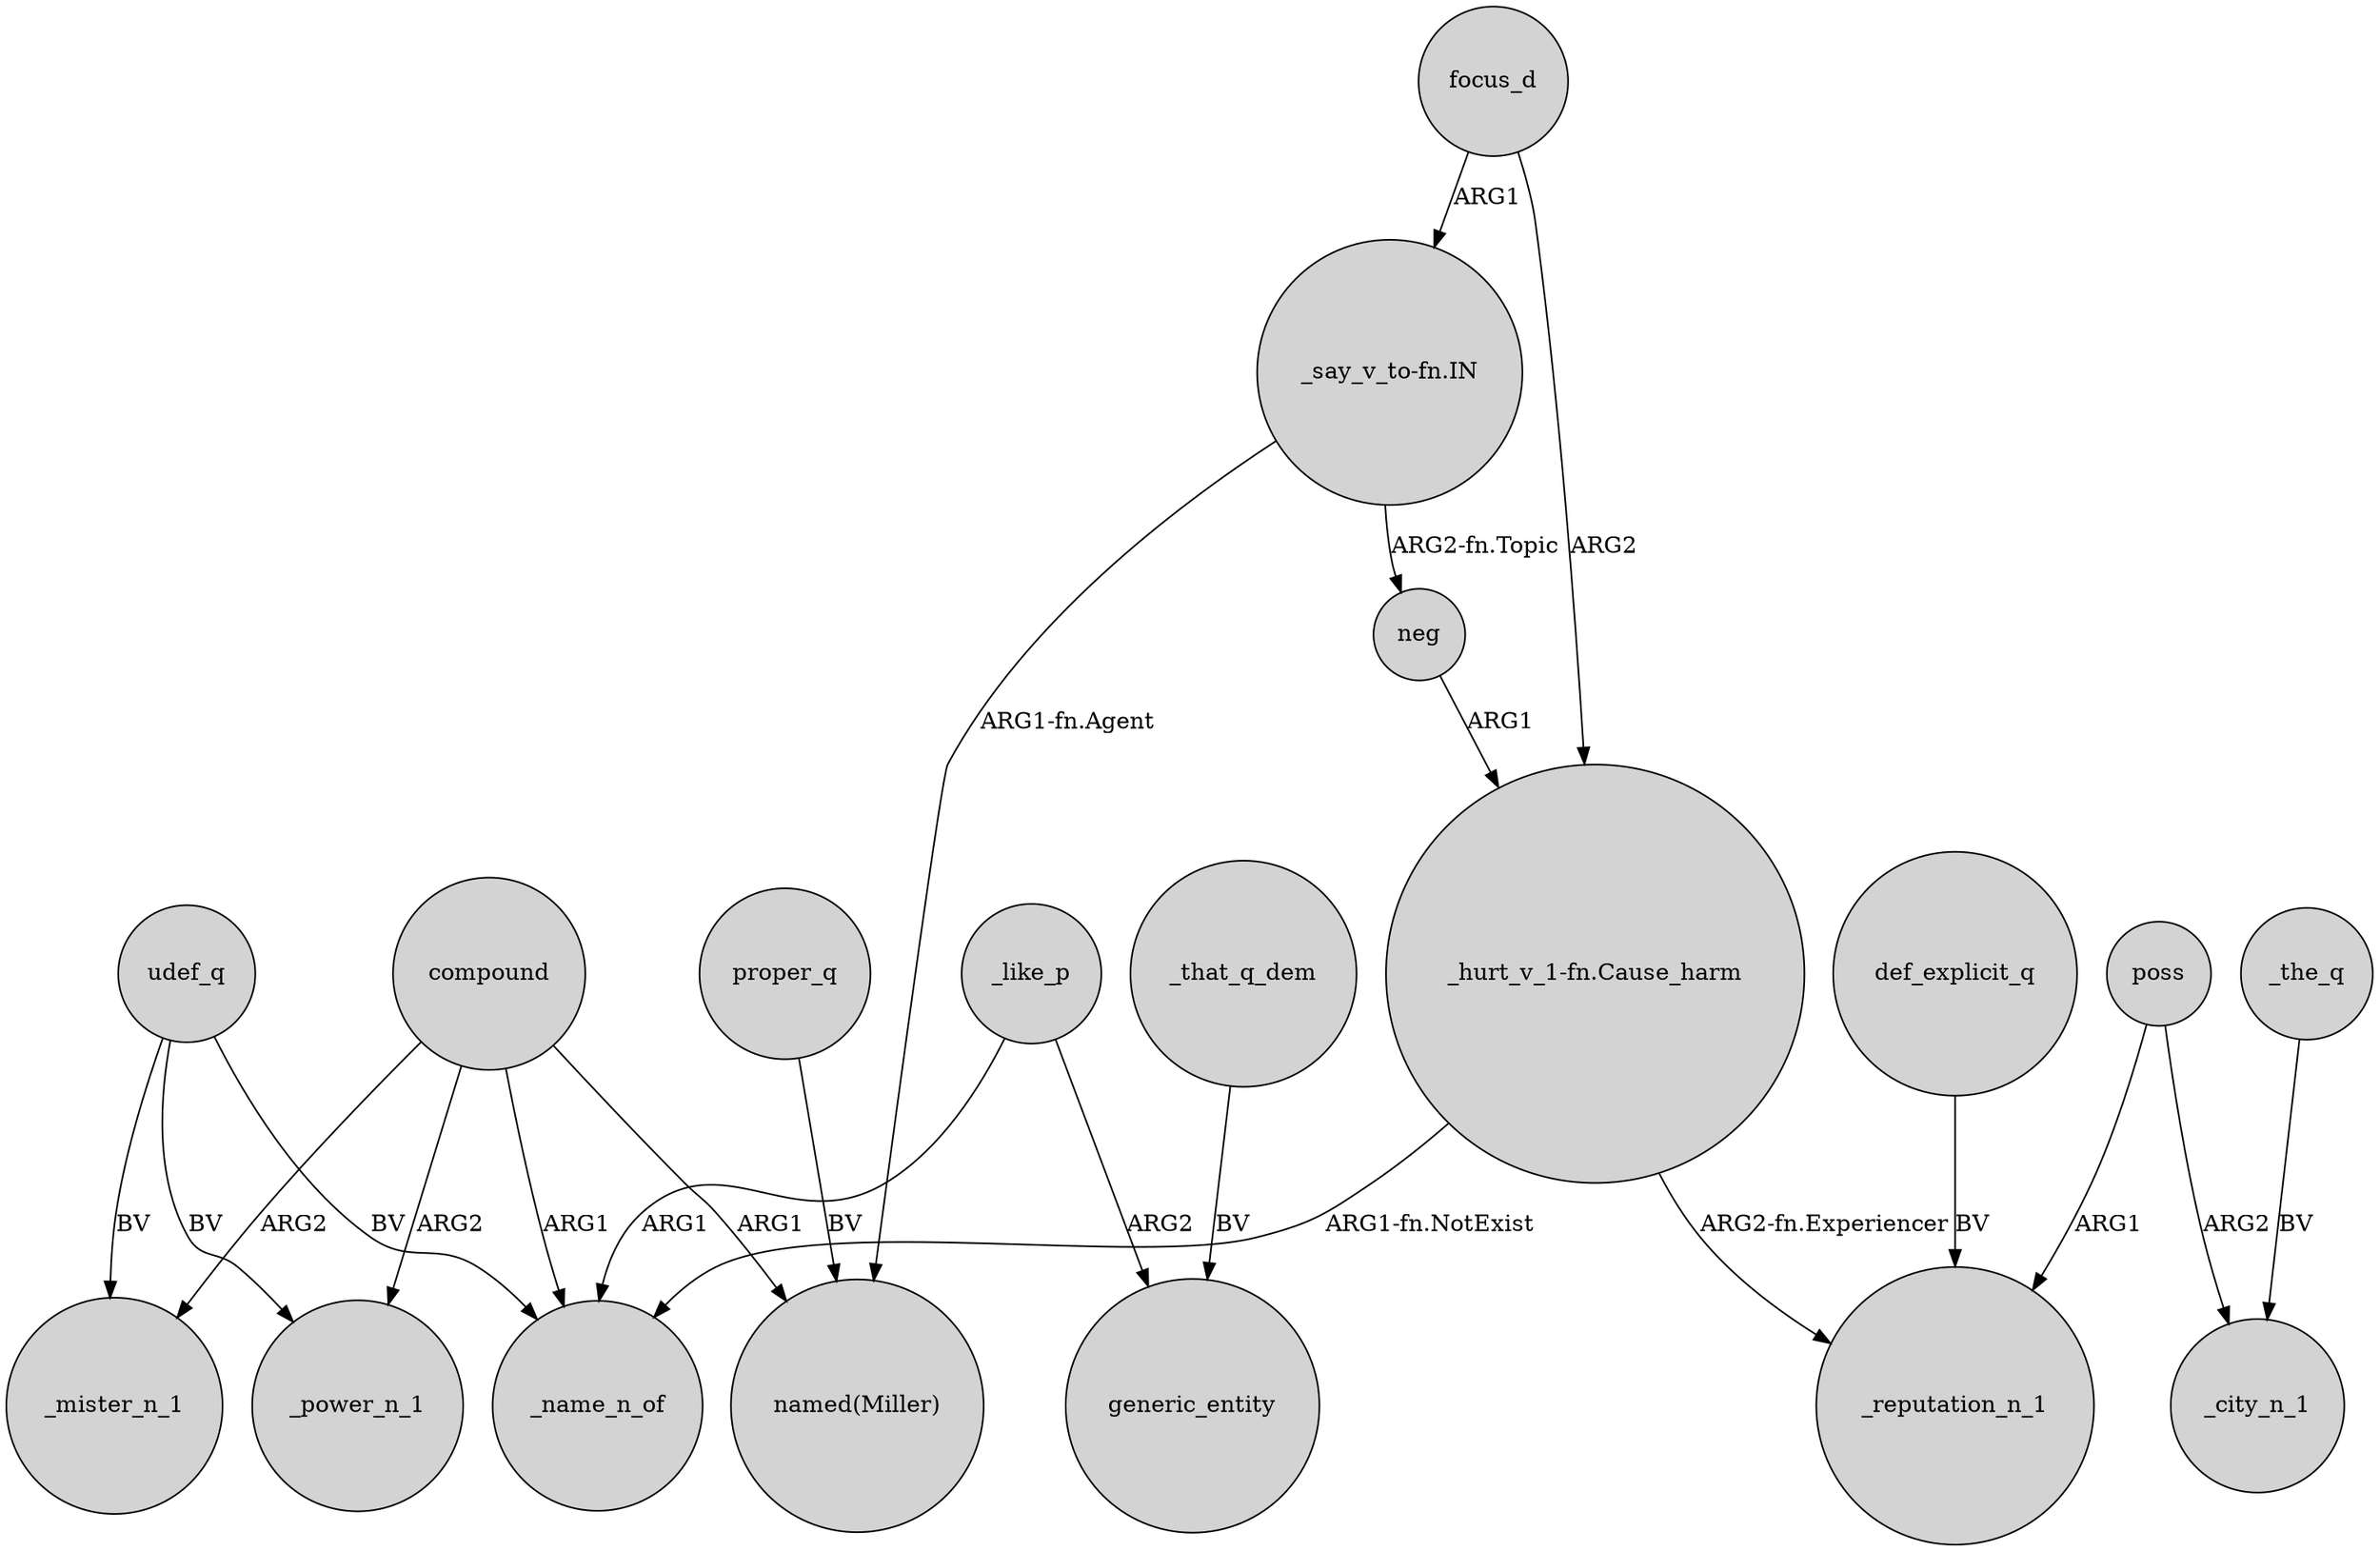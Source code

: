 digraph {
	node [shape=circle style=filled]
	"_hurt_v_1-fn.Cause_harm" -> _name_n_of [label="ARG1-fn.NotExist"]
	neg -> "_hurt_v_1-fn.Cause_harm" [label=ARG1]
	"_say_v_to-fn.IN" -> "named(Miller)" [label="ARG1-fn.Agent"]
	_that_q_dem -> generic_entity [label=BV]
	def_explicit_q -> _reputation_n_1 [label=BV]
	compound -> _mister_n_1 [label=ARG2]
	udef_q -> _mister_n_1 [label=BV]
	poss -> _reputation_n_1 [label=ARG1]
	focus_d -> "_hurt_v_1-fn.Cause_harm" [label=ARG2]
	compound -> "named(Miller)" [label=ARG1]
	compound -> _power_n_1 [label=ARG2]
	_the_q -> _city_n_1 [label=BV]
	compound -> _name_n_of [label=ARG1]
	proper_q -> "named(Miller)" [label=BV]
	"_say_v_to-fn.IN" -> neg [label="ARG2-fn.Topic"]
	_like_p -> generic_entity [label=ARG2]
	poss -> _city_n_1 [label=ARG2]
	"_hurt_v_1-fn.Cause_harm" -> _reputation_n_1 [label="ARG2-fn.Experiencer"]
	udef_q -> _power_n_1 [label=BV]
	udef_q -> _name_n_of [label=BV]
	focus_d -> "_say_v_to-fn.IN" [label=ARG1]
	_like_p -> _name_n_of [label=ARG1]
}
